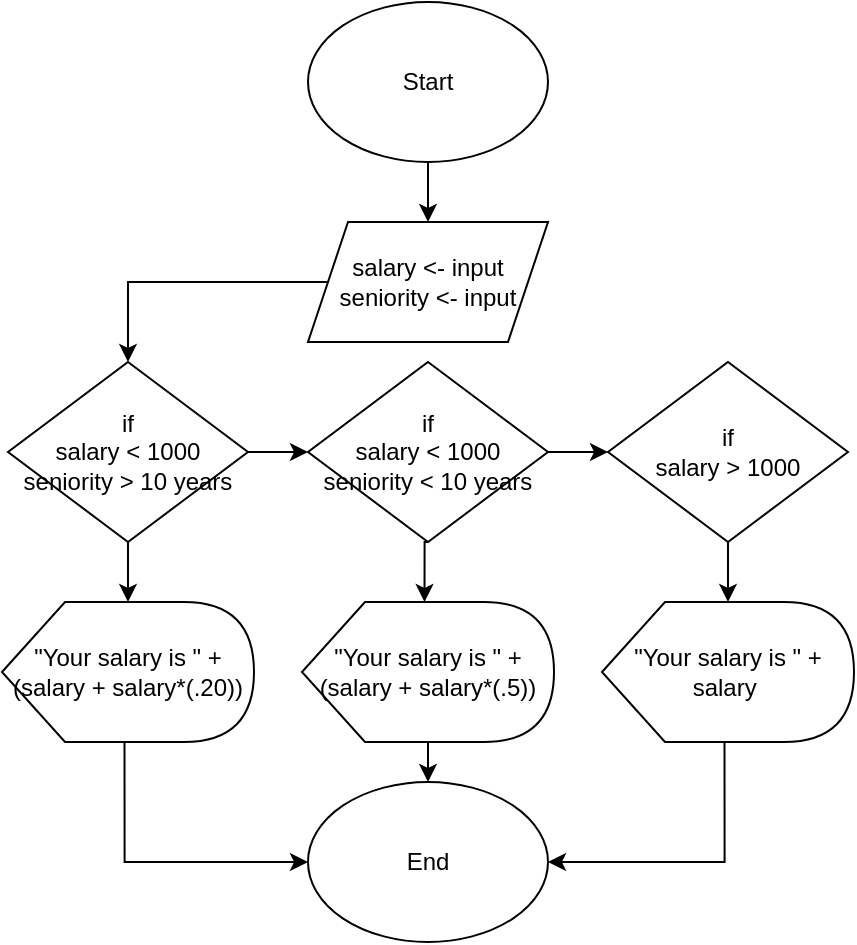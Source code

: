 <mxfile version="15.2.7" type="device"><diagram id="Y0hEipRxGcMEKWZY8hkl" name="Página-1"><mxGraphModel dx="584" dy="696" grid="1" gridSize="10" guides="1" tooltips="1" connect="1" arrows="1" fold="1" page="1" pageScale="1" pageWidth="827" pageHeight="1169" math="0" shadow="0"><root><mxCell id="0"/><mxCell id="1" parent="0"/><mxCell id="xgEeX2Dki7-DeHCxdq_C-4" value="" style="edgeStyle=orthogonalEdgeStyle;rounded=0;orthogonalLoop=1;jettySize=auto;html=1;" edge="1" parent="1" source="xgEeX2Dki7-DeHCxdq_C-1" target="xgEeX2Dki7-DeHCxdq_C-3"><mxGeometry relative="1" as="geometry"/></mxCell><mxCell id="xgEeX2Dki7-DeHCxdq_C-1" value="Start" style="ellipse;whiteSpace=wrap;html=1;" vertex="1" parent="1"><mxGeometry x="354" y="30" width="120" height="80" as="geometry"/></mxCell><mxCell id="xgEeX2Dki7-DeHCxdq_C-2" value="End" style="ellipse;whiteSpace=wrap;html=1;" vertex="1" parent="1"><mxGeometry x="354" y="420" width="120" height="80" as="geometry"/></mxCell><mxCell id="xgEeX2Dki7-DeHCxdq_C-6" value="" style="edgeStyle=orthogonalEdgeStyle;rounded=0;orthogonalLoop=1;jettySize=auto;html=1;" edge="1" parent="1" source="xgEeX2Dki7-DeHCxdq_C-3" target="xgEeX2Dki7-DeHCxdq_C-5"><mxGeometry relative="1" as="geometry"/></mxCell><mxCell id="xgEeX2Dki7-DeHCxdq_C-3" value="salary &amp;lt;- input&lt;br&gt;seniority &amp;lt;- input" style="shape=parallelogram;perimeter=parallelogramPerimeter;whiteSpace=wrap;html=1;fixedSize=1;" vertex="1" parent="1"><mxGeometry x="354" y="140" width="120" height="60" as="geometry"/></mxCell><mxCell id="xgEeX2Dki7-DeHCxdq_C-9" style="edgeStyle=orthogonalEdgeStyle;rounded=0;orthogonalLoop=1;jettySize=auto;html=1;exitX=1;exitY=0.5;exitDx=0;exitDy=0;entryX=0;entryY=0.5;entryDx=0;entryDy=0;" edge="1" parent="1" source="xgEeX2Dki7-DeHCxdq_C-5" target="xgEeX2Dki7-DeHCxdq_C-8"><mxGeometry relative="1" as="geometry"/></mxCell><mxCell id="xgEeX2Dki7-DeHCxdq_C-12" value="" style="edgeStyle=orthogonalEdgeStyle;rounded=0;orthogonalLoop=1;jettySize=auto;html=1;" edge="1" parent="1" source="xgEeX2Dki7-DeHCxdq_C-5"><mxGeometry relative="1" as="geometry"><mxPoint x="264" y="330" as="targetPoint"/></mxGeometry></mxCell><mxCell id="xgEeX2Dki7-DeHCxdq_C-5" value="if&lt;br&gt;salary &amp;lt; 1000&lt;br&gt;seniority &amp;gt; 10 years" style="rhombus;whiteSpace=wrap;html=1;" vertex="1" parent="1"><mxGeometry x="204" y="210" width="120" height="90" as="geometry"/></mxCell><mxCell id="xgEeX2Dki7-DeHCxdq_C-18" style="edgeStyle=orthogonalEdgeStyle;rounded=0;orthogonalLoop=1;jettySize=auto;html=1;exitX=0.5;exitY=1;exitDx=0;exitDy=0;" edge="1" parent="1" source="xgEeX2Dki7-DeHCxdq_C-7" target="xgEeX2Dki7-DeHCxdq_C-14"><mxGeometry relative="1" as="geometry"/></mxCell><mxCell id="xgEeX2Dki7-DeHCxdq_C-7" value="if&lt;br&gt;salary &amp;gt; 1000" style="rhombus;whiteSpace=wrap;html=1;" vertex="1" parent="1"><mxGeometry x="504" y="210" width="120" height="90" as="geometry"/></mxCell><mxCell id="xgEeX2Dki7-DeHCxdq_C-10" style="edgeStyle=orthogonalEdgeStyle;rounded=0;orthogonalLoop=1;jettySize=auto;html=1;exitX=1;exitY=0.5;exitDx=0;exitDy=0;entryX=0;entryY=0.5;entryDx=0;entryDy=0;" edge="1" parent="1" source="xgEeX2Dki7-DeHCxdq_C-8" target="xgEeX2Dki7-DeHCxdq_C-7"><mxGeometry relative="1" as="geometry"/></mxCell><mxCell id="xgEeX2Dki7-DeHCxdq_C-17" style="edgeStyle=orthogonalEdgeStyle;rounded=0;orthogonalLoop=1;jettySize=auto;html=1;exitX=0.5;exitY=1;exitDx=0;exitDy=0;entryX=0;entryY=0;entryDx=61.25;entryDy=0;entryPerimeter=0;" edge="1" parent="1" source="xgEeX2Dki7-DeHCxdq_C-8" target="xgEeX2Dki7-DeHCxdq_C-15"><mxGeometry relative="1" as="geometry"/></mxCell><mxCell id="xgEeX2Dki7-DeHCxdq_C-8" value="if&lt;br&gt;salary &amp;lt; 1000&lt;br&gt;seniority &amp;lt; 10 years" style="rhombus;whiteSpace=wrap;html=1;" vertex="1" parent="1"><mxGeometry x="354" y="210" width="120" height="90" as="geometry"/></mxCell><mxCell id="xgEeX2Dki7-DeHCxdq_C-21" style="edgeStyle=orthogonalEdgeStyle;rounded=0;orthogonalLoop=1;jettySize=auto;html=1;exitX=0;exitY=0;exitDx=61.25;exitDy=70;exitPerimeter=0;entryX=0;entryY=0.5;entryDx=0;entryDy=0;" edge="1" parent="1" source="xgEeX2Dki7-DeHCxdq_C-13" target="xgEeX2Dki7-DeHCxdq_C-2"><mxGeometry relative="1" as="geometry"/></mxCell><mxCell id="xgEeX2Dki7-DeHCxdq_C-13" value="&quot;Your salary is &quot; + (salary + salary*(.20))" style="shape=display;whiteSpace=wrap;html=1;" vertex="1" parent="1"><mxGeometry x="201" y="330" width="126" height="70" as="geometry"/></mxCell><mxCell id="xgEeX2Dki7-DeHCxdq_C-20" style="edgeStyle=orthogonalEdgeStyle;rounded=0;orthogonalLoop=1;jettySize=auto;html=1;exitX=0;exitY=0;exitDx=61.25;exitDy=70;exitPerimeter=0;entryX=1;entryY=0.5;entryDx=0;entryDy=0;" edge="1" parent="1" source="xgEeX2Dki7-DeHCxdq_C-14" target="xgEeX2Dki7-DeHCxdq_C-2"><mxGeometry relative="1" as="geometry"/></mxCell><mxCell id="xgEeX2Dki7-DeHCxdq_C-14" value="&quot;Your salary is &quot; + salary&amp;nbsp;" style="shape=display;whiteSpace=wrap;html=1;" vertex="1" parent="1"><mxGeometry x="501" y="330" width="126" height="70" as="geometry"/></mxCell><mxCell id="xgEeX2Dki7-DeHCxdq_C-19" style="edgeStyle=orthogonalEdgeStyle;rounded=0;orthogonalLoop=1;jettySize=auto;html=1;exitX=0;exitY=0;exitDx=61.25;exitDy=70;exitPerimeter=0;entryX=0.5;entryY=0;entryDx=0;entryDy=0;" edge="1" parent="1" source="xgEeX2Dki7-DeHCxdq_C-15" target="xgEeX2Dki7-DeHCxdq_C-2"><mxGeometry relative="1" as="geometry"/></mxCell><mxCell id="xgEeX2Dki7-DeHCxdq_C-15" value="&quot;Your salary is &quot; + (salary + salary*(.5))" style="shape=display;whiteSpace=wrap;html=1;" vertex="1" parent="1"><mxGeometry x="351" y="330" width="126" height="70" as="geometry"/></mxCell></root></mxGraphModel></diagram></mxfile>